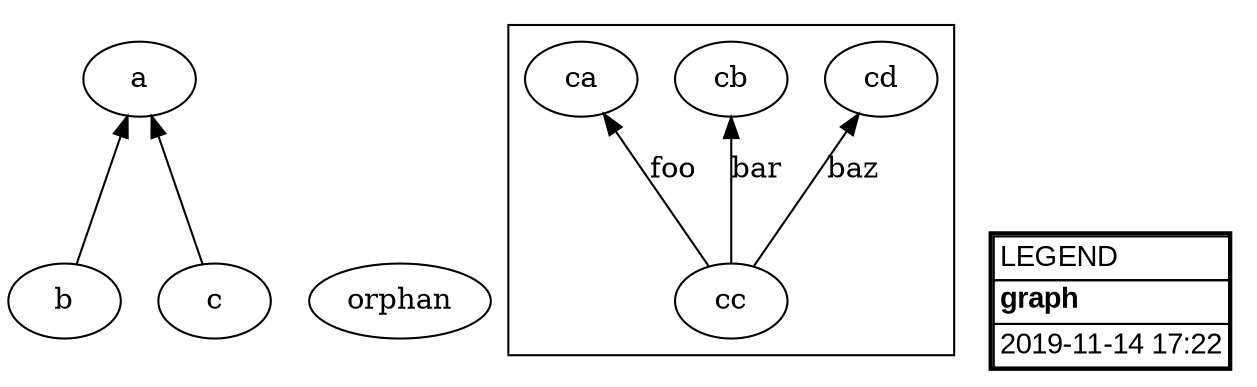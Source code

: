 digraph "graph" {
  dpi="300.0";
  rankdir=BT;

  "a" [];

  "b" [];
  "b" -> "a" [label=""];

  "c" [];
  "c" -> "a" [label=""];

  "orphan" [];


subgraph "cluster" {
  "ca" [];

  "cb" [];

  "cc" [];
  "cc" -> "cd" [label="baz"];
  "cc" -> "ca" [label="foo"];
  "cc" -> "cb" [label="bar"];

  "cd" [];


}

  "LEGEND" [fillcolor="#ffffff",fontname="Verdana,Arial,Sans-Serif",label=<<table border="2" cellborder="1" cellspacing="0" id="LEGEND"><tr><td align="left">LEGEND</td></tr><tr><td align="left"><b>graph</b></td></tr><tr><td align="left">2019-11-14 17:22</td></tr></table>>,shape=plaintext,style=filled];
}
